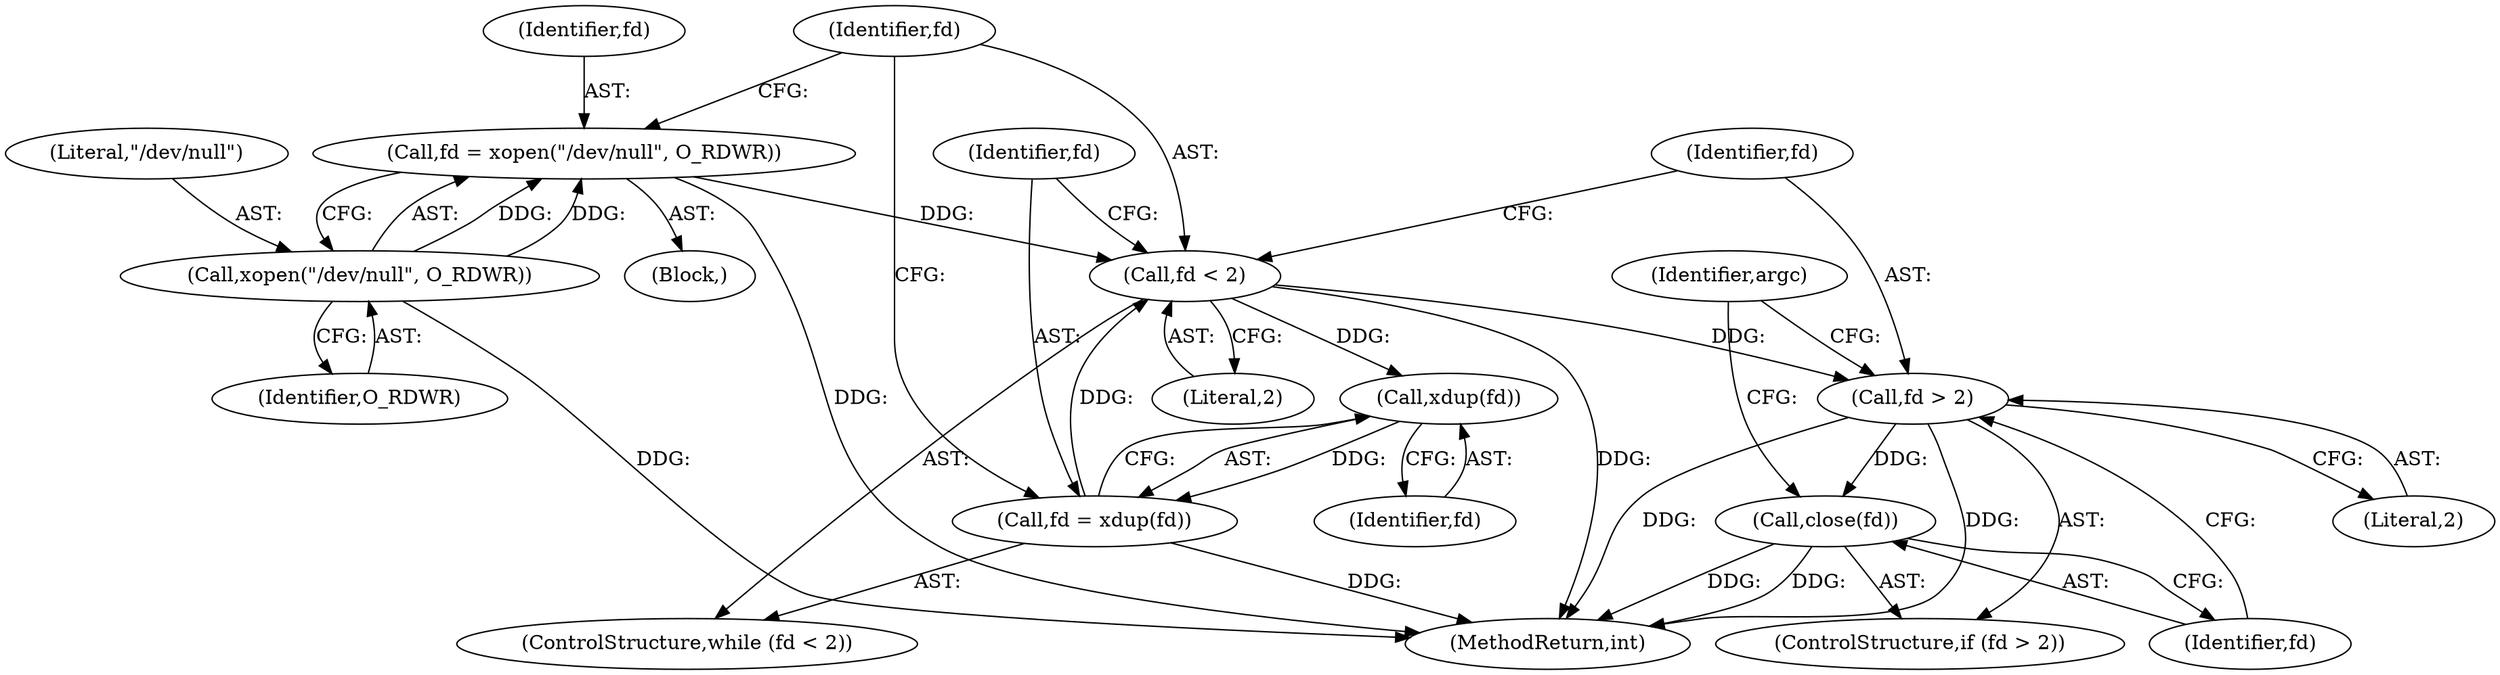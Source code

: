 digraph "0_abrt_80408e9e24a1c10f85fd969e1853e0f192157f92_0@API" {
"1000147" [label="(Call,fd = xopen(\"/dev/null\", O_RDWR))"];
"1000149" [label="(Call,xopen(\"/dev/null\", O_RDWR))"];
"1000153" [label="(Call,fd < 2)"];
"1000158" [label="(Call,xdup(fd))"];
"1000156" [label="(Call,fd = xdup(fd))"];
"1000161" [label="(Call,fd > 2)"];
"1000164" [label="(Call,close(fd))"];
"1000154" [label="(Identifier,fd)"];
"1000148" [label="(Identifier,fd)"];
"1000159" [label="(Identifier,fd)"];
"1000155" [label="(Literal,2)"];
"1000147" [label="(Call,fd = xopen(\"/dev/null\", O_RDWR))"];
"1000145" [label="(Block,)"];
"1000151" [label="(Identifier,O_RDWR)"];
"1000152" [label="(ControlStructure,while (fd < 2))"];
"1000168" [label="(Identifier,argc)"];
"1001180" [label="(MethodReturn,int)"];
"1000153" [label="(Call,fd < 2)"];
"1000156" [label="(Call,fd = xdup(fd))"];
"1000149" [label="(Call,xopen(\"/dev/null\", O_RDWR))"];
"1000163" [label="(Literal,2)"];
"1000164" [label="(Call,close(fd))"];
"1000160" [label="(ControlStructure,if (fd > 2))"];
"1000158" [label="(Call,xdup(fd))"];
"1000165" [label="(Identifier,fd)"];
"1000162" [label="(Identifier,fd)"];
"1000150" [label="(Literal,\"/dev/null\")"];
"1000157" [label="(Identifier,fd)"];
"1000161" [label="(Call,fd > 2)"];
"1000147" -> "1000145"  [label="AST: "];
"1000147" -> "1000149"  [label="CFG: "];
"1000148" -> "1000147"  [label="AST: "];
"1000149" -> "1000147"  [label="AST: "];
"1000154" -> "1000147"  [label="CFG: "];
"1000147" -> "1001180"  [label="DDG: "];
"1000149" -> "1000147"  [label="DDG: "];
"1000149" -> "1000147"  [label="DDG: "];
"1000147" -> "1000153"  [label="DDG: "];
"1000149" -> "1000151"  [label="CFG: "];
"1000150" -> "1000149"  [label="AST: "];
"1000151" -> "1000149"  [label="AST: "];
"1000149" -> "1001180"  [label="DDG: "];
"1000153" -> "1000152"  [label="AST: "];
"1000153" -> "1000155"  [label="CFG: "];
"1000154" -> "1000153"  [label="AST: "];
"1000155" -> "1000153"  [label="AST: "];
"1000157" -> "1000153"  [label="CFG: "];
"1000162" -> "1000153"  [label="CFG: "];
"1000153" -> "1001180"  [label="DDG: "];
"1000156" -> "1000153"  [label="DDG: "];
"1000153" -> "1000158"  [label="DDG: "];
"1000153" -> "1000161"  [label="DDG: "];
"1000158" -> "1000156"  [label="AST: "];
"1000158" -> "1000159"  [label="CFG: "];
"1000159" -> "1000158"  [label="AST: "];
"1000156" -> "1000158"  [label="CFG: "];
"1000158" -> "1000156"  [label="DDG: "];
"1000156" -> "1000152"  [label="AST: "];
"1000157" -> "1000156"  [label="AST: "];
"1000154" -> "1000156"  [label="CFG: "];
"1000156" -> "1001180"  [label="DDG: "];
"1000161" -> "1000160"  [label="AST: "];
"1000161" -> "1000163"  [label="CFG: "];
"1000162" -> "1000161"  [label="AST: "];
"1000163" -> "1000161"  [label="AST: "];
"1000165" -> "1000161"  [label="CFG: "];
"1000168" -> "1000161"  [label="CFG: "];
"1000161" -> "1001180"  [label="DDG: "];
"1000161" -> "1001180"  [label="DDG: "];
"1000161" -> "1000164"  [label="DDG: "];
"1000164" -> "1000160"  [label="AST: "];
"1000164" -> "1000165"  [label="CFG: "];
"1000165" -> "1000164"  [label="AST: "];
"1000168" -> "1000164"  [label="CFG: "];
"1000164" -> "1001180"  [label="DDG: "];
"1000164" -> "1001180"  [label="DDG: "];
}
